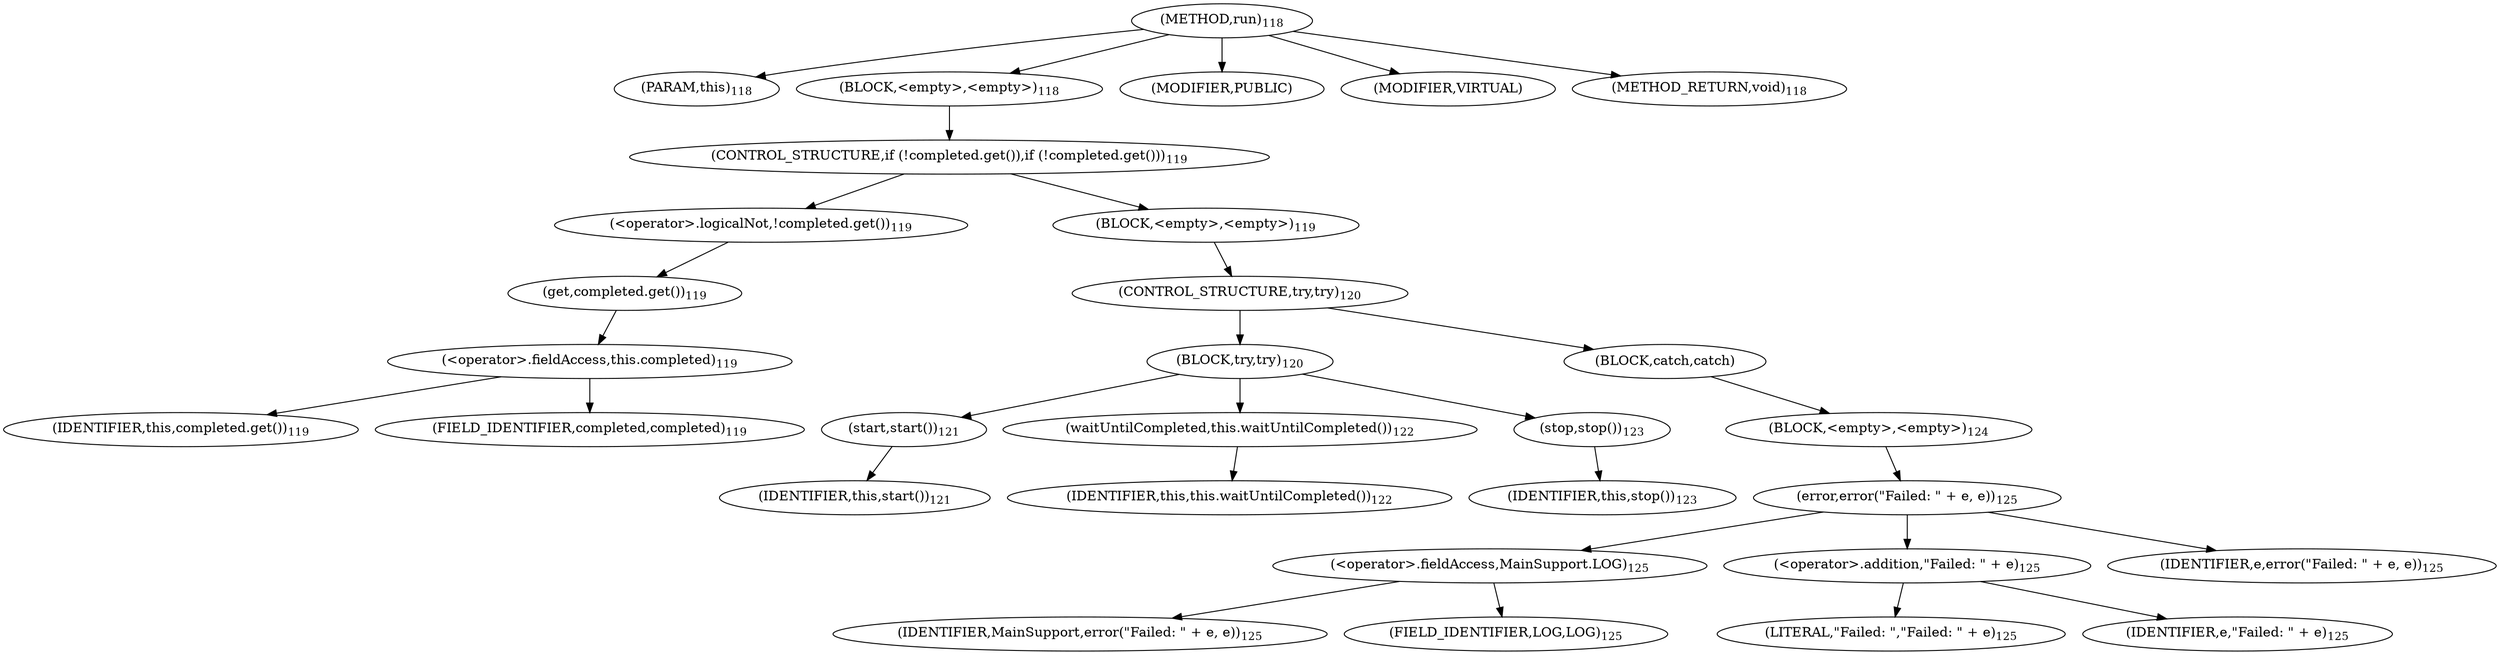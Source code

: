 digraph "run" {  
"349" [label = <(METHOD,run)<SUB>118</SUB>> ]
"12" [label = <(PARAM,this)<SUB>118</SUB>> ]
"350" [label = <(BLOCK,&lt;empty&gt;,&lt;empty&gt;)<SUB>118</SUB>> ]
"351" [label = <(CONTROL_STRUCTURE,if (!completed.get()),if (!completed.get()))<SUB>119</SUB>> ]
"352" [label = <(&lt;operator&gt;.logicalNot,!completed.get())<SUB>119</SUB>> ]
"353" [label = <(get,completed.get())<SUB>119</SUB>> ]
"354" [label = <(&lt;operator&gt;.fieldAccess,this.completed)<SUB>119</SUB>> ]
"355" [label = <(IDENTIFIER,this,completed.get())<SUB>119</SUB>> ]
"356" [label = <(FIELD_IDENTIFIER,completed,completed)<SUB>119</SUB>> ]
"357" [label = <(BLOCK,&lt;empty&gt;,&lt;empty&gt;)<SUB>119</SUB>> ]
"358" [label = <(CONTROL_STRUCTURE,try,try)<SUB>120</SUB>> ]
"359" [label = <(BLOCK,try,try)<SUB>120</SUB>> ]
"360" [label = <(start,start())<SUB>121</SUB>> ]
"11" [label = <(IDENTIFIER,this,start())<SUB>121</SUB>> ]
"361" [label = <(waitUntilCompleted,this.waitUntilCompleted())<SUB>122</SUB>> ]
"13" [label = <(IDENTIFIER,this,this.waitUntilCompleted())<SUB>122</SUB>> ]
"362" [label = <(stop,stop())<SUB>123</SUB>> ]
"14" [label = <(IDENTIFIER,this,stop())<SUB>123</SUB>> ]
"363" [label = <(BLOCK,catch,catch)> ]
"364" [label = <(BLOCK,&lt;empty&gt;,&lt;empty&gt;)<SUB>124</SUB>> ]
"365" [label = <(error,error(&quot;Failed: &quot; + e, e))<SUB>125</SUB>> ]
"366" [label = <(&lt;operator&gt;.fieldAccess,MainSupport.LOG)<SUB>125</SUB>> ]
"367" [label = <(IDENTIFIER,MainSupport,error(&quot;Failed: &quot; + e, e))<SUB>125</SUB>> ]
"368" [label = <(FIELD_IDENTIFIER,LOG,LOG)<SUB>125</SUB>> ]
"369" [label = <(&lt;operator&gt;.addition,&quot;Failed: &quot; + e)<SUB>125</SUB>> ]
"370" [label = <(LITERAL,&quot;Failed: &quot;,&quot;Failed: &quot; + e)<SUB>125</SUB>> ]
"371" [label = <(IDENTIFIER,e,&quot;Failed: &quot; + e)<SUB>125</SUB>> ]
"372" [label = <(IDENTIFIER,e,error(&quot;Failed: &quot; + e, e))<SUB>125</SUB>> ]
"373" [label = <(MODIFIER,PUBLIC)> ]
"374" [label = <(MODIFIER,VIRTUAL)> ]
"375" [label = <(METHOD_RETURN,void)<SUB>118</SUB>> ]
  "349" -> "12" 
  "349" -> "350" 
  "349" -> "373" 
  "349" -> "374" 
  "349" -> "375" 
  "350" -> "351" 
  "351" -> "352" 
  "351" -> "357" 
  "352" -> "353" 
  "353" -> "354" 
  "354" -> "355" 
  "354" -> "356" 
  "357" -> "358" 
  "358" -> "359" 
  "358" -> "363" 
  "359" -> "360" 
  "359" -> "361" 
  "359" -> "362" 
  "360" -> "11" 
  "361" -> "13" 
  "362" -> "14" 
  "363" -> "364" 
  "364" -> "365" 
  "365" -> "366" 
  "365" -> "369" 
  "365" -> "372" 
  "366" -> "367" 
  "366" -> "368" 
  "369" -> "370" 
  "369" -> "371" 
}
